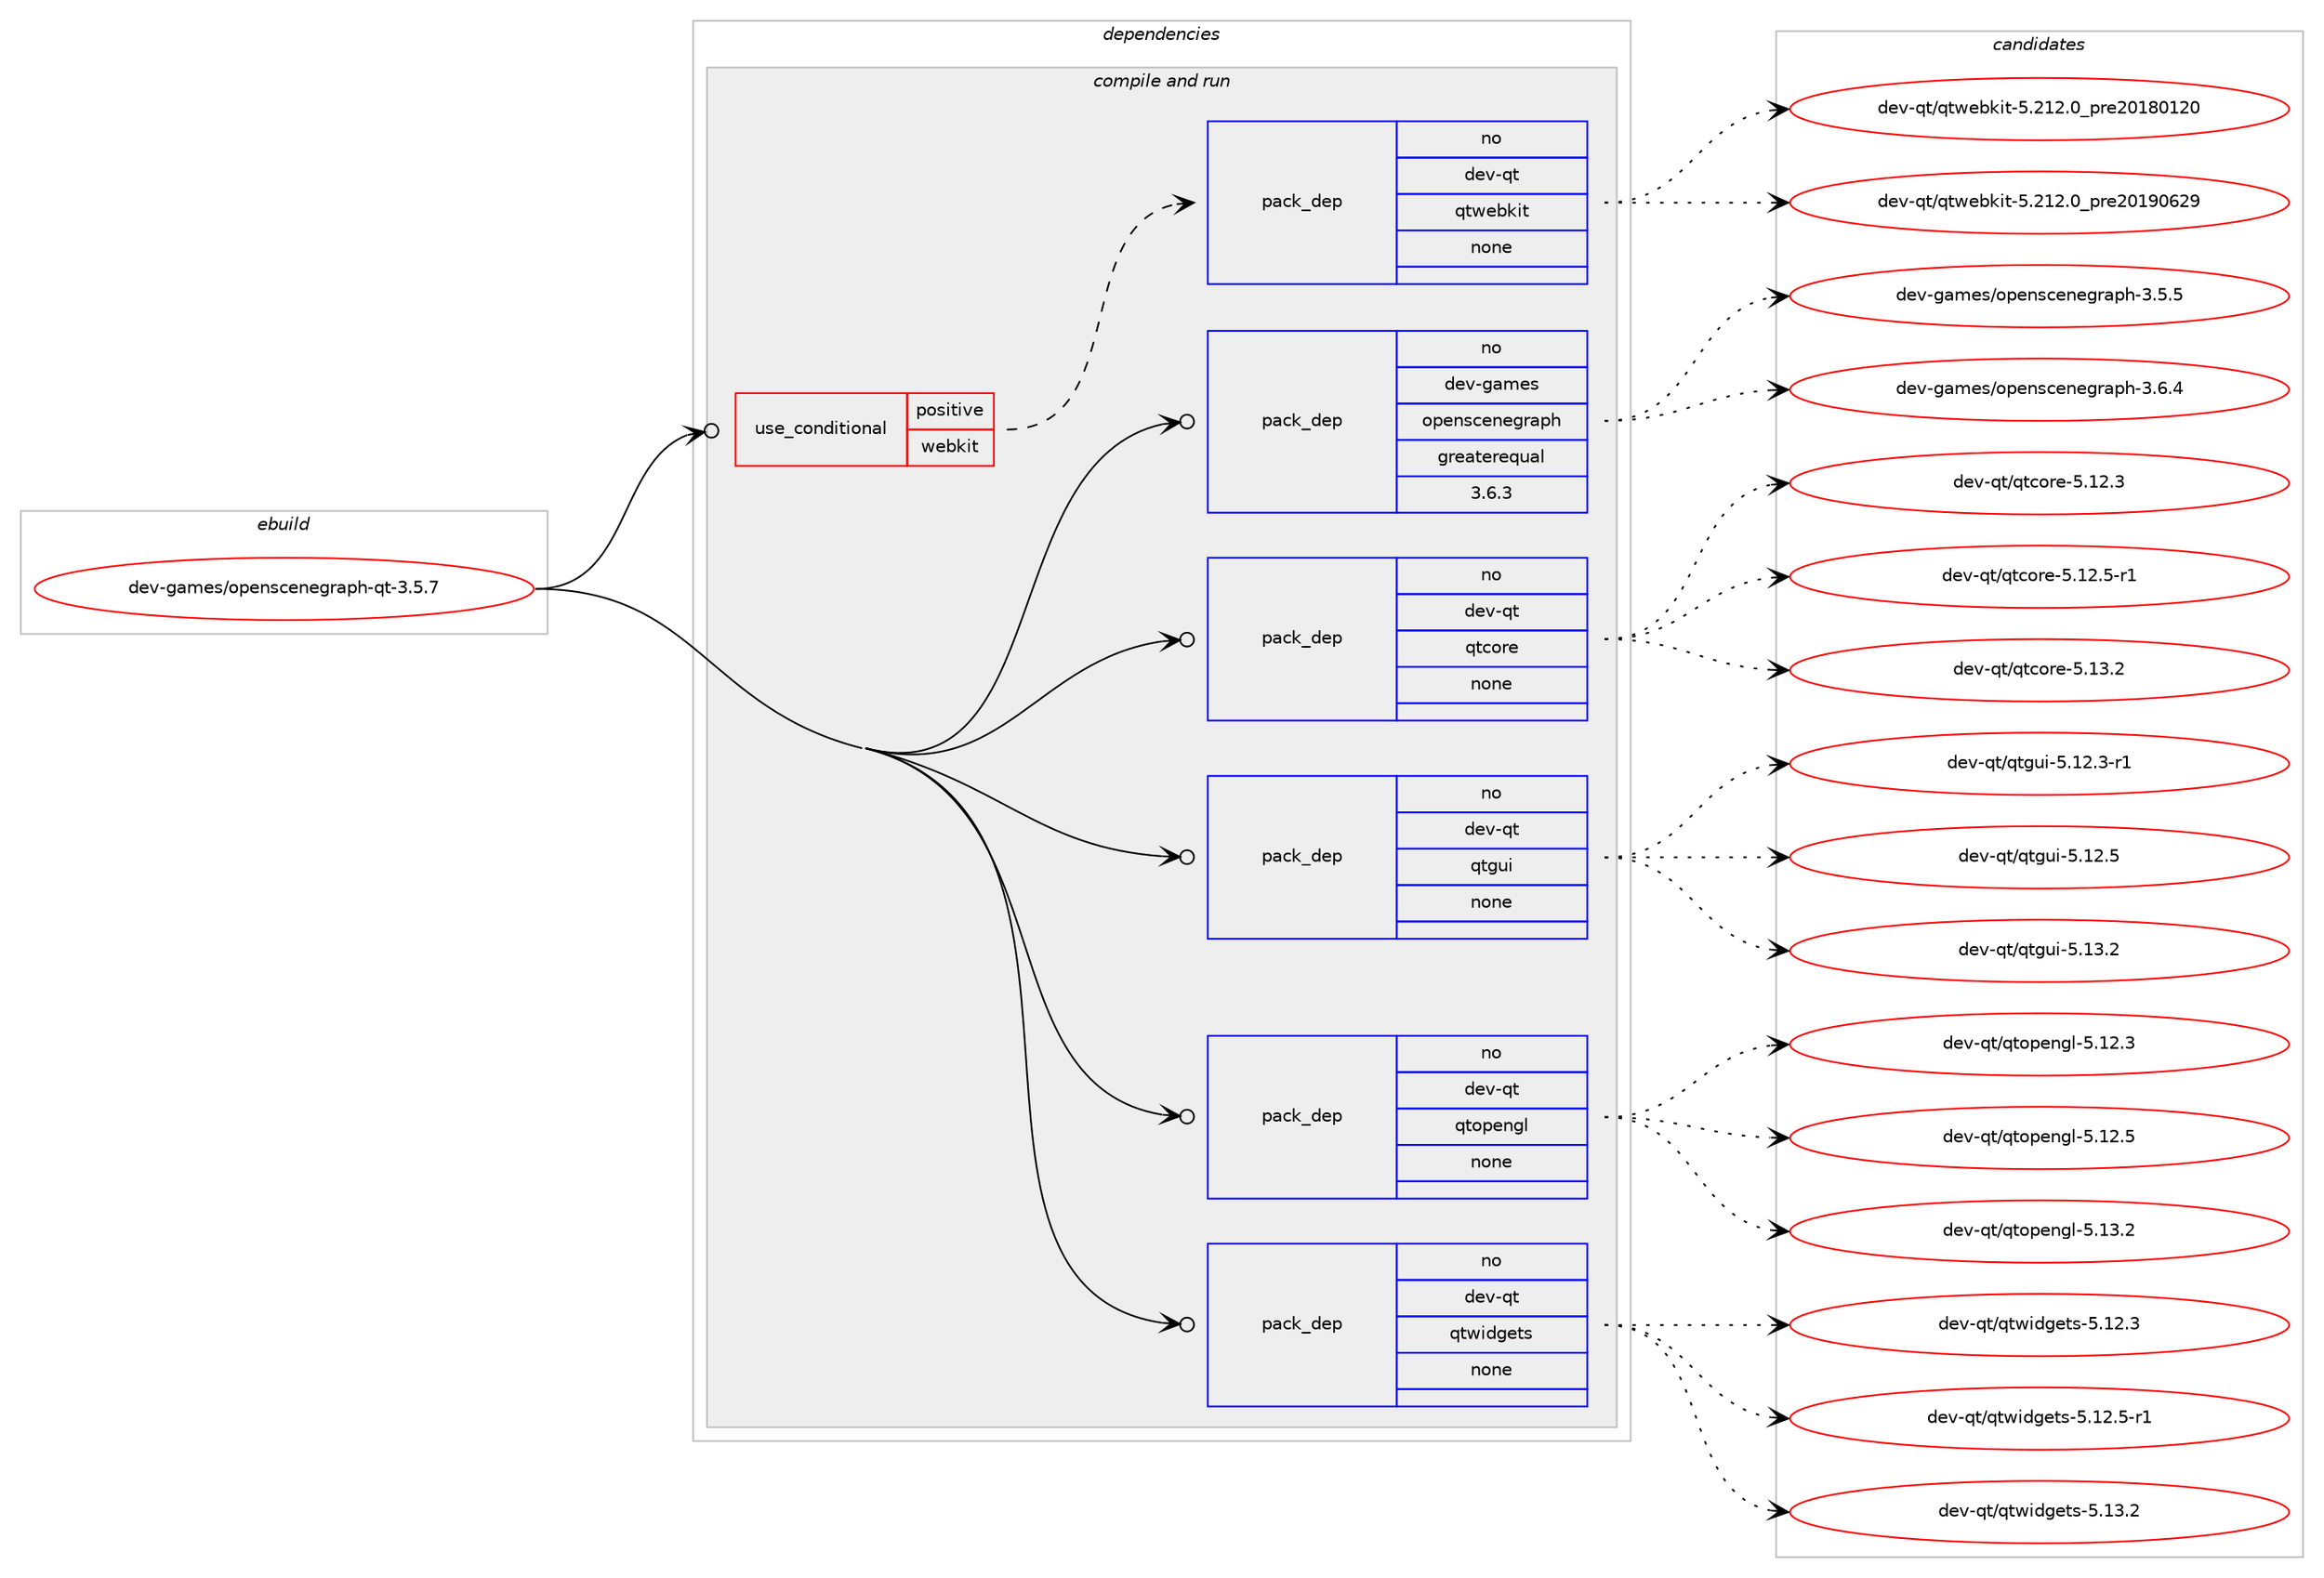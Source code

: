digraph prolog {

# *************
# Graph options
# *************

newrank=true;
concentrate=true;
compound=true;
graph [rankdir=LR,fontname=Helvetica,fontsize=10,ranksep=1.5];#, ranksep=2.5, nodesep=0.2];
edge  [arrowhead=vee];
node  [fontname=Helvetica,fontsize=10];

# **********
# The ebuild
# **********

subgraph cluster_leftcol {
color=gray;
rank=same;
label=<<i>ebuild</i>>;
id [label="dev-games/openscenegraph-qt-3.5.7", color=red, width=4, href="../dev-games/openscenegraph-qt-3.5.7.svg"];
}

# ****************
# The dependencies
# ****************

subgraph cluster_midcol {
color=gray;
label=<<i>dependencies</i>>;
subgraph cluster_compile {
fillcolor="#eeeeee";
style=filled;
label=<<i>compile</i>>;
}
subgraph cluster_compileandrun {
fillcolor="#eeeeee";
style=filled;
label=<<i>compile and run</i>>;
subgraph cond124599 {
dependency525365 [label=<<TABLE BORDER="0" CELLBORDER="1" CELLSPACING="0" CELLPADDING="4"><TR><TD ROWSPAN="3" CELLPADDING="10">use_conditional</TD></TR><TR><TD>positive</TD></TR><TR><TD>webkit</TD></TR></TABLE>>, shape=none, color=red];
subgraph pack390977 {
dependency525366 [label=<<TABLE BORDER="0" CELLBORDER="1" CELLSPACING="0" CELLPADDING="4" WIDTH="220"><TR><TD ROWSPAN="6" CELLPADDING="30">pack_dep</TD></TR><TR><TD WIDTH="110">no</TD></TR><TR><TD>dev-qt</TD></TR><TR><TD>qtwebkit</TD></TR><TR><TD>none</TD></TR><TR><TD></TD></TR></TABLE>>, shape=none, color=blue];
}
dependency525365:e -> dependency525366:w [weight=20,style="dashed",arrowhead="vee"];
}
id:e -> dependency525365:w [weight=20,style="solid",arrowhead="odotvee"];
subgraph pack390978 {
dependency525367 [label=<<TABLE BORDER="0" CELLBORDER="1" CELLSPACING="0" CELLPADDING="4" WIDTH="220"><TR><TD ROWSPAN="6" CELLPADDING="30">pack_dep</TD></TR><TR><TD WIDTH="110">no</TD></TR><TR><TD>dev-games</TD></TR><TR><TD>openscenegraph</TD></TR><TR><TD>greaterequal</TD></TR><TR><TD>3.6.3</TD></TR></TABLE>>, shape=none, color=blue];
}
id:e -> dependency525367:w [weight=20,style="solid",arrowhead="odotvee"];
subgraph pack390979 {
dependency525368 [label=<<TABLE BORDER="0" CELLBORDER="1" CELLSPACING="0" CELLPADDING="4" WIDTH="220"><TR><TD ROWSPAN="6" CELLPADDING="30">pack_dep</TD></TR><TR><TD WIDTH="110">no</TD></TR><TR><TD>dev-qt</TD></TR><TR><TD>qtcore</TD></TR><TR><TD>none</TD></TR><TR><TD></TD></TR></TABLE>>, shape=none, color=blue];
}
id:e -> dependency525368:w [weight=20,style="solid",arrowhead="odotvee"];
subgraph pack390980 {
dependency525369 [label=<<TABLE BORDER="0" CELLBORDER="1" CELLSPACING="0" CELLPADDING="4" WIDTH="220"><TR><TD ROWSPAN="6" CELLPADDING="30">pack_dep</TD></TR><TR><TD WIDTH="110">no</TD></TR><TR><TD>dev-qt</TD></TR><TR><TD>qtgui</TD></TR><TR><TD>none</TD></TR><TR><TD></TD></TR></TABLE>>, shape=none, color=blue];
}
id:e -> dependency525369:w [weight=20,style="solid",arrowhead="odotvee"];
subgraph pack390981 {
dependency525370 [label=<<TABLE BORDER="0" CELLBORDER="1" CELLSPACING="0" CELLPADDING="4" WIDTH="220"><TR><TD ROWSPAN="6" CELLPADDING="30">pack_dep</TD></TR><TR><TD WIDTH="110">no</TD></TR><TR><TD>dev-qt</TD></TR><TR><TD>qtopengl</TD></TR><TR><TD>none</TD></TR><TR><TD></TD></TR></TABLE>>, shape=none, color=blue];
}
id:e -> dependency525370:w [weight=20,style="solid",arrowhead="odotvee"];
subgraph pack390982 {
dependency525371 [label=<<TABLE BORDER="0" CELLBORDER="1" CELLSPACING="0" CELLPADDING="4" WIDTH="220"><TR><TD ROWSPAN="6" CELLPADDING="30">pack_dep</TD></TR><TR><TD WIDTH="110">no</TD></TR><TR><TD>dev-qt</TD></TR><TR><TD>qtwidgets</TD></TR><TR><TD>none</TD></TR><TR><TD></TD></TR></TABLE>>, shape=none, color=blue];
}
id:e -> dependency525371:w [weight=20,style="solid",arrowhead="odotvee"];
}
subgraph cluster_run {
fillcolor="#eeeeee";
style=filled;
label=<<i>run</i>>;
}
}

# **************
# The candidates
# **************

subgraph cluster_choices {
rank=same;
color=gray;
label=<<i>candidates</i>>;

subgraph choice390977 {
color=black;
nodesep=1;
choice1001011184511311647113116119101981071051164553465049504648951121141015048495648495048 [label="dev-qt/qtwebkit-5.212.0_pre20180120", color=red, width=4,href="../dev-qt/qtwebkit-5.212.0_pre20180120.svg"];
choice1001011184511311647113116119101981071051164553465049504648951121141015048495748545057 [label="dev-qt/qtwebkit-5.212.0_pre20190629", color=red, width=4,href="../dev-qt/qtwebkit-5.212.0_pre20190629.svg"];
dependency525366:e -> choice1001011184511311647113116119101981071051164553465049504648951121141015048495648495048:w [style=dotted,weight="100"];
dependency525366:e -> choice1001011184511311647113116119101981071051164553465049504648951121141015048495748545057:w [style=dotted,weight="100"];
}
subgraph choice390978 {
color=black;
nodesep=1;
choice1001011184510397109101115471111121011101159910111010110311497112104455146534653 [label="dev-games/openscenegraph-3.5.5", color=red, width=4,href="../dev-games/openscenegraph-3.5.5.svg"];
choice1001011184510397109101115471111121011101159910111010110311497112104455146544652 [label="dev-games/openscenegraph-3.6.4", color=red, width=4,href="../dev-games/openscenegraph-3.6.4.svg"];
dependency525367:e -> choice1001011184510397109101115471111121011101159910111010110311497112104455146534653:w [style=dotted,weight="100"];
dependency525367:e -> choice1001011184510397109101115471111121011101159910111010110311497112104455146544652:w [style=dotted,weight="100"];
}
subgraph choice390979 {
color=black;
nodesep=1;
choice10010111845113116471131169911111410145534649504651 [label="dev-qt/qtcore-5.12.3", color=red, width=4,href="../dev-qt/qtcore-5.12.3.svg"];
choice100101118451131164711311699111114101455346495046534511449 [label="dev-qt/qtcore-5.12.5-r1", color=red, width=4,href="../dev-qt/qtcore-5.12.5-r1.svg"];
choice10010111845113116471131169911111410145534649514650 [label="dev-qt/qtcore-5.13.2", color=red, width=4,href="../dev-qt/qtcore-5.13.2.svg"];
dependency525368:e -> choice10010111845113116471131169911111410145534649504651:w [style=dotted,weight="100"];
dependency525368:e -> choice100101118451131164711311699111114101455346495046534511449:w [style=dotted,weight="100"];
dependency525368:e -> choice10010111845113116471131169911111410145534649514650:w [style=dotted,weight="100"];
}
subgraph choice390980 {
color=black;
nodesep=1;
choice1001011184511311647113116103117105455346495046514511449 [label="dev-qt/qtgui-5.12.3-r1", color=red, width=4,href="../dev-qt/qtgui-5.12.3-r1.svg"];
choice100101118451131164711311610311710545534649504653 [label="dev-qt/qtgui-5.12.5", color=red, width=4,href="../dev-qt/qtgui-5.12.5.svg"];
choice100101118451131164711311610311710545534649514650 [label="dev-qt/qtgui-5.13.2", color=red, width=4,href="../dev-qt/qtgui-5.13.2.svg"];
dependency525369:e -> choice1001011184511311647113116103117105455346495046514511449:w [style=dotted,weight="100"];
dependency525369:e -> choice100101118451131164711311610311710545534649504653:w [style=dotted,weight="100"];
dependency525369:e -> choice100101118451131164711311610311710545534649514650:w [style=dotted,weight="100"];
}
subgraph choice390981 {
color=black;
nodesep=1;
choice100101118451131164711311611111210111010310845534649504651 [label="dev-qt/qtopengl-5.12.3", color=red, width=4,href="../dev-qt/qtopengl-5.12.3.svg"];
choice100101118451131164711311611111210111010310845534649504653 [label="dev-qt/qtopengl-5.12.5", color=red, width=4,href="../dev-qt/qtopengl-5.12.5.svg"];
choice100101118451131164711311611111210111010310845534649514650 [label="dev-qt/qtopengl-5.13.2", color=red, width=4,href="../dev-qt/qtopengl-5.13.2.svg"];
dependency525370:e -> choice100101118451131164711311611111210111010310845534649504651:w [style=dotted,weight="100"];
dependency525370:e -> choice100101118451131164711311611111210111010310845534649504653:w [style=dotted,weight="100"];
dependency525370:e -> choice100101118451131164711311611111210111010310845534649514650:w [style=dotted,weight="100"];
}
subgraph choice390982 {
color=black;
nodesep=1;
choice100101118451131164711311611910510010310111611545534649504651 [label="dev-qt/qtwidgets-5.12.3", color=red, width=4,href="../dev-qt/qtwidgets-5.12.3.svg"];
choice1001011184511311647113116119105100103101116115455346495046534511449 [label="dev-qt/qtwidgets-5.12.5-r1", color=red, width=4,href="../dev-qt/qtwidgets-5.12.5-r1.svg"];
choice100101118451131164711311611910510010310111611545534649514650 [label="dev-qt/qtwidgets-5.13.2", color=red, width=4,href="../dev-qt/qtwidgets-5.13.2.svg"];
dependency525371:e -> choice100101118451131164711311611910510010310111611545534649504651:w [style=dotted,weight="100"];
dependency525371:e -> choice1001011184511311647113116119105100103101116115455346495046534511449:w [style=dotted,weight="100"];
dependency525371:e -> choice100101118451131164711311611910510010310111611545534649514650:w [style=dotted,weight="100"];
}
}

}
